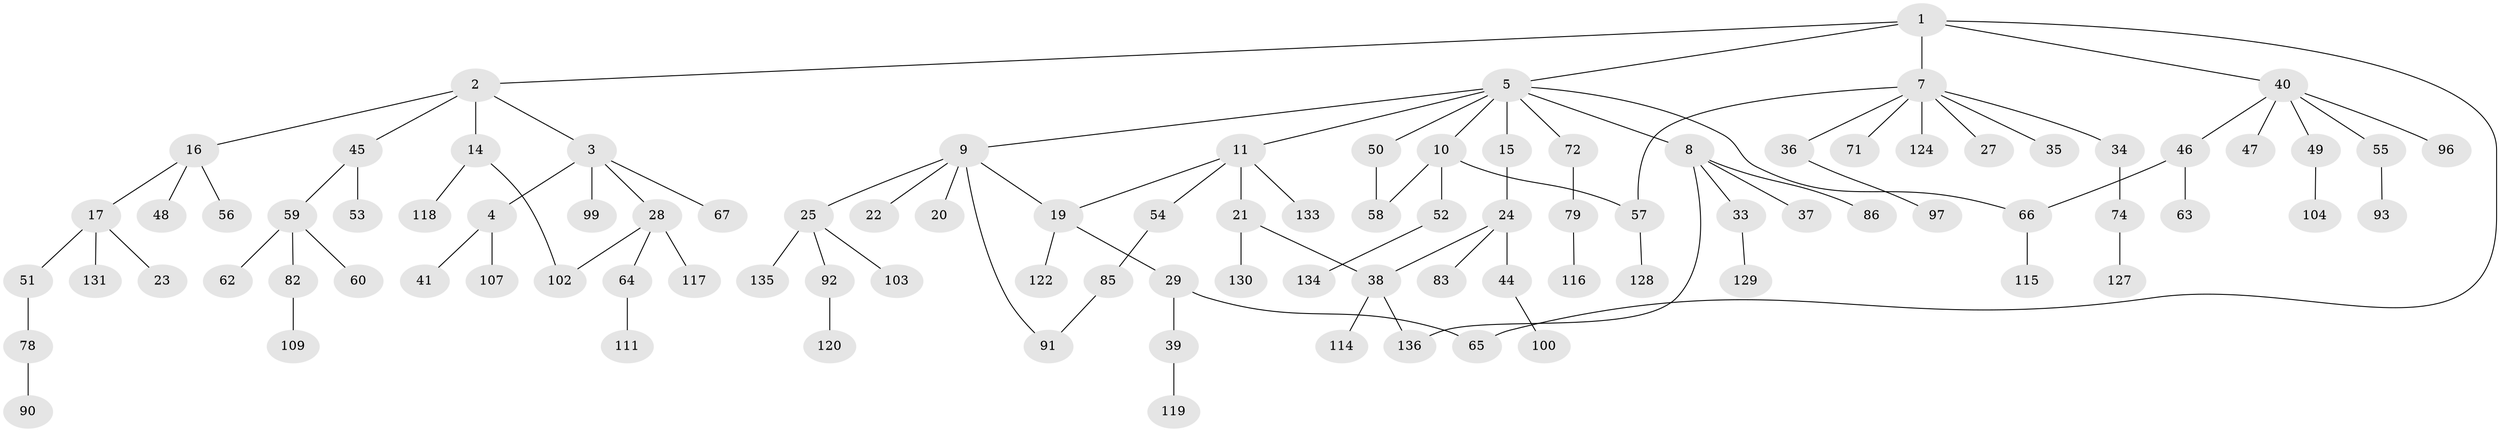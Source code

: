 // original degree distribution, {4: 0.08088235294117647, 5: 0.014705882352941176, 3: 0.20588235294117646, 6: 0.029411764705882353, 2: 0.21323529411764705, 1: 0.4485294117647059, 7: 0.007352941176470588}
// Generated by graph-tools (version 1.1) at 2025/41/03/06/25 10:41:27]
// undirected, 97 vertices, 105 edges
graph export_dot {
graph [start="1"]
  node [color=gray90,style=filled];
  1 [super="+13"];
  2;
  3 [super="+18"];
  4 [super="+69"];
  5 [super="+6"];
  7 [super="+31"];
  8 [super="+26"];
  9 [super="+12"];
  10 [super="+32"];
  11 [super="+81"];
  14 [super="+106"];
  15;
  16 [super="+42"];
  17 [super="+110"];
  19 [super="+87"];
  20;
  21 [super="+75"];
  22;
  23;
  24 [super="+43"];
  25 [super="+30"];
  27;
  28 [super="+61"];
  29;
  33 [super="+76"];
  34;
  35 [super="+123"];
  36;
  37;
  38 [super="+101"];
  39;
  40 [super="+68"];
  41;
  44 [super="+108"];
  45 [super="+125"];
  46;
  47;
  48;
  49 [super="+88"];
  50 [super="+84"];
  51 [super="+113"];
  52 [super="+95"];
  53;
  54 [super="+70"];
  55 [super="+89"];
  56;
  57 [super="+77"];
  58 [super="+80"];
  59;
  60;
  62;
  63 [super="+73"];
  64;
  65;
  66 [super="+105"];
  67;
  71;
  72;
  74 [super="+126"];
  78 [super="+94"];
  79;
  82 [super="+98"];
  83;
  85 [super="+132"];
  86;
  90;
  91 [super="+112"];
  92;
  93;
  96;
  97;
  99 [super="+121"];
  100;
  102;
  103;
  104;
  107;
  109;
  111;
  114;
  115;
  116;
  117;
  118;
  119;
  120;
  122;
  124;
  127;
  128;
  129;
  130;
  131;
  133;
  134;
  135;
  136;
  1 -- 2;
  1 -- 5;
  1 -- 7;
  1 -- 40;
  1 -- 65;
  2 -- 3;
  2 -- 14;
  2 -- 16;
  2 -- 45;
  3 -- 4;
  3 -- 67;
  3 -- 99;
  3 -- 28;
  4 -- 41;
  4 -- 107;
  5 -- 8;
  5 -- 9;
  5 -- 11;
  5 -- 72;
  5 -- 50;
  5 -- 10;
  5 -- 15;
  5 -- 66;
  7 -- 27;
  7 -- 35;
  7 -- 34;
  7 -- 36;
  7 -- 71;
  7 -- 124;
  7 -- 57;
  8 -- 37;
  8 -- 86;
  8 -- 33;
  8 -- 136;
  9 -- 19;
  9 -- 20;
  9 -- 22;
  9 -- 91;
  9 -- 25;
  10 -- 57;
  10 -- 58;
  10 -- 52;
  11 -- 19;
  11 -- 21;
  11 -- 54;
  11 -- 133;
  14 -- 118;
  14 -- 102;
  15 -- 24;
  16 -- 17;
  16 -- 48;
  16 -- 56;
  17 -- 23;
  17 -- 51;
  17 -- 131;
  19 -- 29;
  19 -- 122;
  21 -- 130;
  21 -- 38;
  24 -- 38;
  24 -- 83;
  24 -- 44;
  25 -- 103;
  25 -- 92;
  25 -- 135;
  28 -- 64;
  28 -- 102;
  28 -- 117;
  29 -- 39;
  29 -- 65;
  33 -- 129;
  34 -- 74;
  36 -- 97;
  38 -- 136;
  38 -- 114;
  39 -- 119;
  40 -- 46;
  40 -- 47;
  40 -- 49;
  40 -- 55;
  40 -- 96;
  44 -- 100;
  45 -- 53;
  45 -- 59;
  46 -- 63;
  46 -- 66;
  49 -- 104;
  50 -- 58;
  51 -- 78;
  52 -- 134;
  54 -- 85;
  55 -- 93;
  57 -- 128;
  59 -- 60;
  59 -- 62;
  59 -- 82;
  64 -- 111;
  66 -- 115;
  72 -- 79;
  74 -- 127;
  78 -- 90;
  79 -- 116;
  82 -- 109;
  85 -- 91;
  92 -- 120;
}
